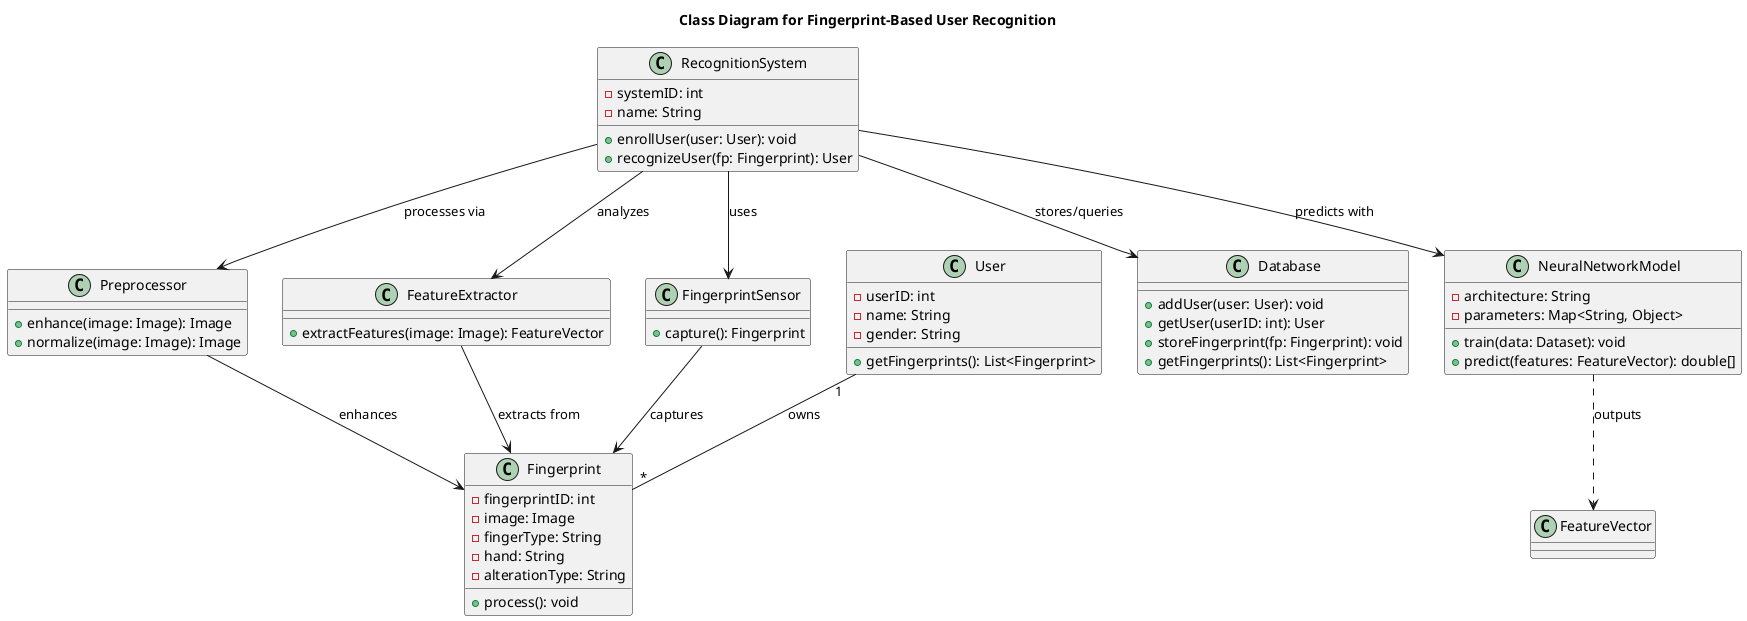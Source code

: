 @startuml
title Class Diagram for Fingerprint-Based User Recognition

' The core system that orchestrates the recognition process
class RecognitionSystem {
  - systemID: int
  - name: String
  + enrollUser(user: User): void
  + recognizeUser(fp: Fingerprint): User
}

' Represents a user with biometric data
class User {
  - userID: int
  - name: String
  - gender: String
  + getFingerprints(): List<Fingerprint>
}

' Represents a fingerprint sample
class Fingerprint {
  - fingerprintID: int
  - image: Image
  - fingerType: String
  - hand: String
  - alterationType: String
  + process(): void
}

' Responsible for capturing fingerprint images from a sensor device
class FingerprintSensor {
  + capture(): Fingerprint
}

' Preprocessing routines for image enhancement and normalization
class Preprocessor {
  + enhance(image: Image): Image
  + normalize(image: Image): Image
}

' Extracts a feature vector from a fingerprint image
class FeatureExtractor {
  + extractFeatures(image: Image): FeatureVector
}

' The neural network model used for training and prediction
class NeuralNetworkModel {
  - architecture: String
  - parameters: Map<String, Object>
  + train(data: Dataset): void
  + predict(features: FeatureVector): double[]
}

' A simple database/repository for storing users and fingerprints
class Database {
  + addUser(user: User): void
  + getUser(userID: int): User
  + storeFingerprint(fp: Fingerprint): void
  + getFingerprints(): List<Fingerprint>
}

' Relationships between the components
RecognitionSystem --> FingerprintSensor : "uses"
RecognitionSystem --> Preprocessor : "processes via"
RecognitionSystem --> FeatureExtractor : "analyzes"
RecognitionSystem --> NeuralNetworkModel : "predicts with"
RecognitionSystem --> Database : "stores/queries"

User "1" -- "*" Fingerprint : "owns"
FingerprintSensor --> Fingerprint : "captures"
Preprocessor --> Fingerprint : "enhances"
FeatureExtractor --> Fingerprint : "extracts from"
NeuralNetworkModel ..> "FeatureVector" : "outputs"
@enduml
